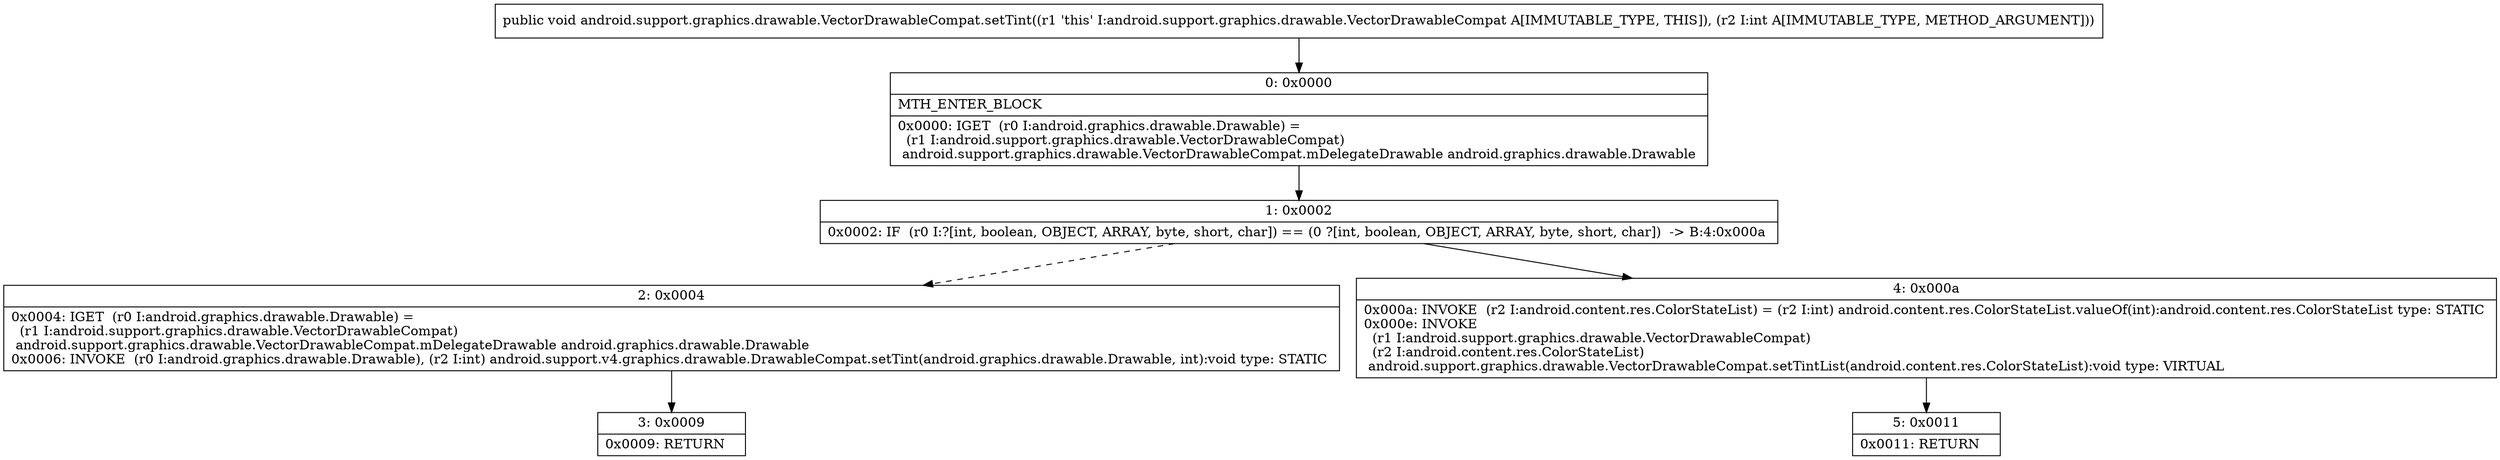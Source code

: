digraph "CFG forandroid.support.graphics.drawable.VectorDrawableCompat.setTint(I)V" {
Node_0 [shape=record,label="{0\:\ 0x0000|MTH_ENTER_BLOCK\l|0x0000: IGET  (r0 I:android.graphics.drawable.Drawable) = \l  (r1 I:android.support.graphics.drawable.VectorDrawableCompat)\l android.support.graphics.drawable.VectorDrawableCompat.mDelegateDrawable android.graphics.drawable.Drawable \l}"];
Node_1 [shape=record,label="{1\:\ 0x0002|0x0002: IF  (r0 I:?[int, boolean, OBJECT, ARRAY, byte, short, char]) == (0 ?[int, boolean, OBJECT, ARRAY, byte, short, char])  \-\> B:4:0x000a \l}"];
Node_2 [shape=record,label="{2\:\ 0x0004|0x0004: IGET  (r0 I:android.graphics.drawable.Drawable) = \l  (r1 I:android.support.graphics.drawable.VectorDrawableCompat)\l android.support.graphics.drawable.VectorDrawableCompat.mDelegateDrawable android.graphics.drawable.Drawable \l0x0006: INVOKE  (r0 I:android.graphics.drawable.Drawable), (r2 I:int) android.support.v4.graphics.drawable.DrawableCompat.setTint(android.graphics.drawable.Drawable, int):void type: STATIC \l}"];
Node_3 [shape=record,label="{3\:\ 0x0009|0x0009: RETURN   \l}"];
Node_4 [shape=record,label="{4\:\ 0x000a|0x000a: INVOKE  (r2 I:android.content.res.ColorStateList) = (r2 I:int) android.content.res.ColorStateList.valueOf(int):android.content.res.ColorStateList type: STATIC \l0x000e: INVOKE  \l  (r1 I:android.support.graphics.drawable.VectorDrawableCompat)\l  (r2 I:android.content.res.ColorStateList)\l android.support.graphics.drawable.VectorDrawableCompat.setTintList(android.content.res.ColorStateList):void type: VIRTUAL \l}"];
Node_5 [shape=record,label="{5\:\ 0x0011|0x0011: RETURN   \l}"];
MethodNode[shape=record,label="{public void android.support.graphics.drawable.VectorDrawableCompat.setTint((r1 'this' I:android.support.graphics.drawable.VectorDrawableCompat A[IMMUTABLE_TYPE, THIS]), (r2 I:int A[IMMUTABLE_TYPE, METHOD_ARGUMENT])) }"];
MethodNode -> Node_0;
Node_0 -> Node_1;
Node_1 -> Node_2[style=dashed];
Node_1 -> Node_4;
Node_2 -> Node_3;
Node_4 -> Node_5;
}

